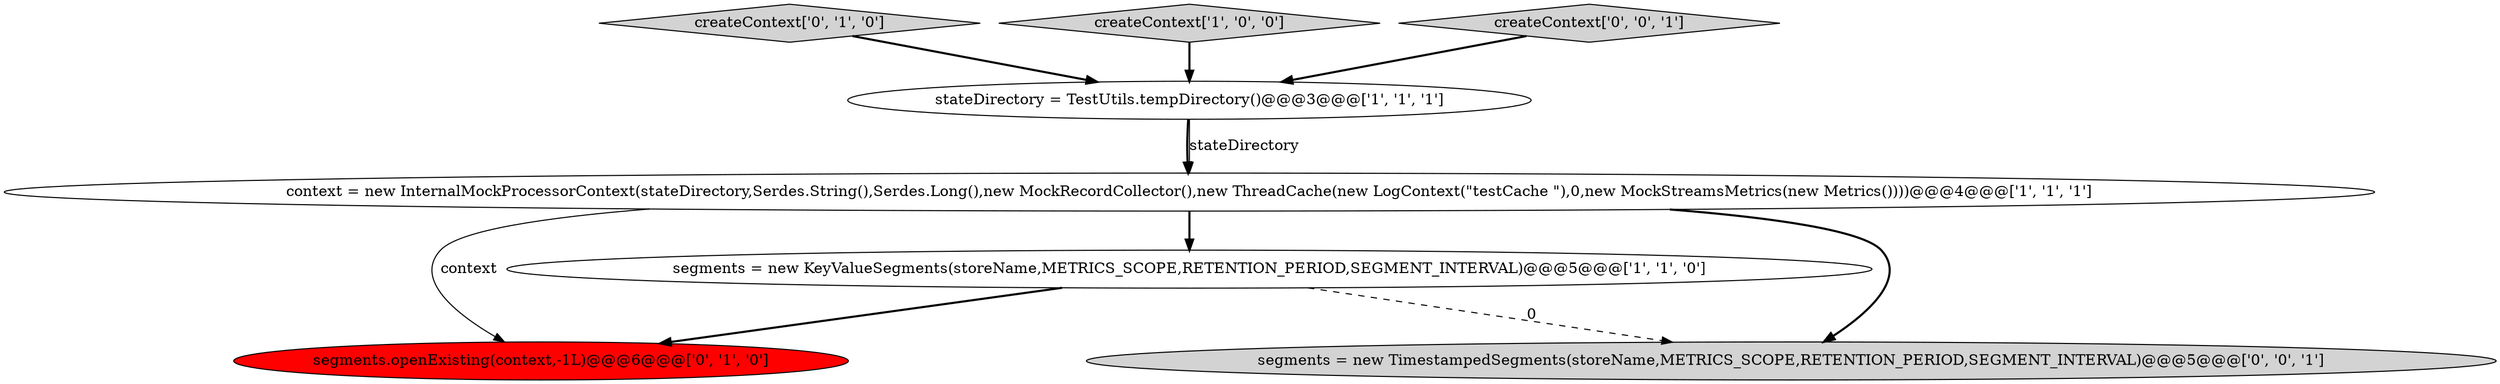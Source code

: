 digraph {
4 [style = filled, label = "createContext['0', '1', '0']", fillcolor = lightgray, shape = diamond image = "AAA0AAABBB2BBB"];
5 [style = filled, label = "segments.openExisting(context,-1L)@@@6@@@['0', '1', '0']", fillcolor = red, shape = ellipse image = "AAA1AAABBB2BBB"];
1 [style = filled, label = "createContext['1', '0', '0']", fillcolor = lightgray, shape = diamond image = "AAA0AAABBB1BBB"];
7 [style = filled, label = "createContext['0', '0', '1']", fillcolor = lightgray, shape = diamond image = "AAA0AAABBB3BBB"];
2 [style = filled, label = "segments = new KeyValueSegments(storeName,METRICS_SCOPE,RETENTION_PERIOD,SEGMENT_INTERVAL)@@@5@@@['1', '1', '0']", fillcolor = white, shape = ellipse image = "AAA0AAABBB1BBB"];
6 [style = filled, label = "segments = new TimestampedSegments(storeName,METRICS_SCOPE,RETENTION_PERIOD,SEGMENT_INTERVAL)@@@5@@@['0', '0', '1']", fillcolor = lightgray, shape = ellipse image = "AAA0AAABBB3BBB"];
3 [style = filled, label = "context = new InternalMockProcessorContext(stateDirectory,Serdes.String(),Serdes.Long(),new MockRecordCollector(),new ThreadCache(new LogContext(\"testCache \"),0,new MockStreamsMetrics(new Metrics())))@@@4@@@['1', '1', '1']", fillcolor = white, shape = ellipse image = "AAA0AAABBB1BBB"];
0 [style = filled, label = "stateDirectory = TestUtils.tempDirectory()@@@3@@@['1', '1', '1']", fillcolor = white, shape = ellipse image = "AAA0AAABBB1BBB"];
0->3 [style = bold, label=""];
3->6 [style = bold, label=""];
7->0 [style = bold, label=""];
1->0 [style = bold, label=""];
0->3 [style = solid, label="stateDirectory"];
3->5 [style = solid, label="context"];
3->2 [style = bold, label=""];
4->0 [style = bold, label=""];
2->5 [style = bold, label=""];
2->6 [style = dashed, label="0"];
}
